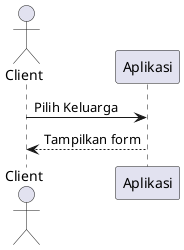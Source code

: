 @startuml
actor Client
participant Aplikasi

Client -> Aplikasi: Pilih Keluarga
Aplikasi --> Client: Tampilkan form
@enduml